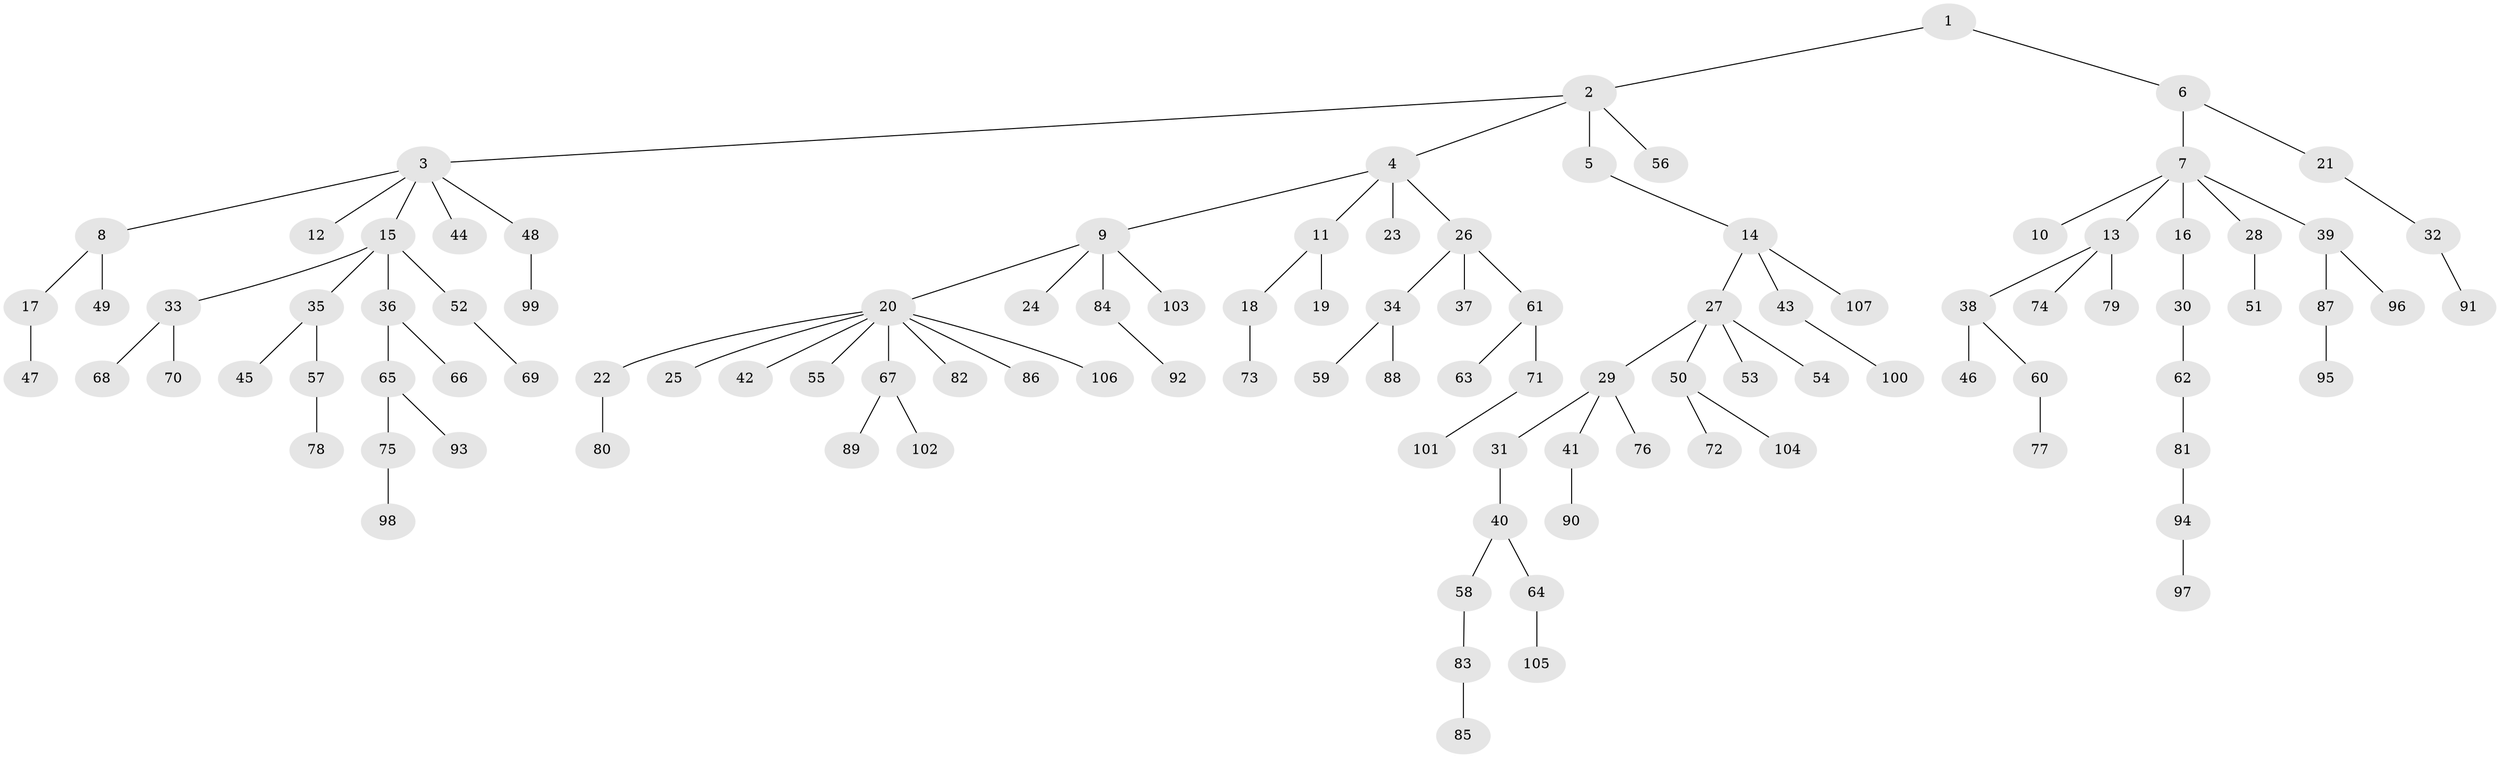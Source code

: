 // coarse degree distribution, {2: 0.2, 5: 0.02857142857142857, 7: 0.014285714285714285, 8: 0.02857142857142857, 3: 0.07142857142857142, 6: 0.02857142857142857, 1: 0.6, 4: 0.02857142857142857}
// Generated by graph-tools (version 1.1) at 2025/24/03/03/25 07:24:06]
// undirected, 107 vertices, 106 edges
graph export_dot {
graph [start="1"]
  node [color=gray90,style=filled];
  1;
  2;
  3;
  4;
  5;
  6;
  7;
  8;
  9;
  10;
  11;
  12;
  13;
  14;
  15;
  16;
  17;
  18;
  19;
  20;
  21;
  22;
  23;
  24;
  25;
  26;
  27;
  28;
  29;
  30;
  31;
  32;
  33;
  34;
  35;
  36;
  37;
  38;
  39;
  40;
  41;
  42;
  43;
  44;
  45;
  46;
  47;
  48;
  49;
  50;
  51;
  52;
  53;
  54;
  55;
  56;
  57;
  58;
  59;
  60;
  61;
  62;
  63;
  64;
  65;
  66;
  67;
  68;
  69;
  70;
  71;
  72;
  73;
  74;
  75;
  76;
  77;
  78;
  79;
  80;
  81;
  82;
  83;
  84;
  85;
  86;
  87;
  88;
  89;
  90;
  91;
  92;
  93;
  94;
  95;
  96;
  97;
  98;
  99;
  100;
  101;
  102;
  103;
  104;
  105;
  106;
  107;
  1 -- 2;
  1 -- 6;
  2 -- 3;
  2 -- 4;
  2 -- 5;
  2 -- 56;
  3 -- 8;
  3 -- 12;
  3 -- 15;
  3 -- 44;
  3 -- 48;
  4 -- 9;
  4 -- 11;
  4 -- 23;
  4 -- 26;
  5 -- 14;
  6 -- 7;
  6 -- 21;
  7 -- 10;
  7 -- 13;
  7 -- 16;
  7 -- 28;
  7 -- 39;
  8 -- 17;
  8 -- 49;
  9 -- 20;
  9 -- 24;
  9 -- 84;
  9 -- 103;
  11 -- 18;
  11 -- 19;
  13 -- 38;
  13 -- 74;
  13 -- 79;
  14 -- 27;
  14 -- 43;
  14 -- 107;
  15 -- 33;
  15 -- 35;
  15 -- 36;
  15 -- 52;
  16 -- 30;
  17 -- 47;
  18 -- 73;
  20 -- 22;
  20 -- 25;
  20 -- 42;
  20 -- 55;
  20 -- 67;
  20 -- 82;
  20 -- 86;
  20 -- 106;
  21 -- 32;
  22 -- 80;
  26 -- 34;
  26 -- 37;
  26 -- 61;
  27 -- 29;
  27 -- 50;
  27 -- 53;
  27 -- 54;
  28 -- 51;
  29 -- 31;
  29 -- 41;
  29 -- 76;
  30 -- 62;
  31 -- 40;
  32 -- 91;
  33 -- 68;
  33 -- 70;
  34 -- 59;
  34 -- 88;
  35 -- 45;
  35 -- 57;
  36 -- 65;
  36 -- 66;
  38 -- 46;
  38 -- 60;
  39 -- 87;
  39 -- 96;
  40 -- 58;
  40 -- 64;
  41 -- 90;
  43 -- 100;
  48 -- 99;
  50 -- 72;
  50 -- 104;
  52 -- 69;
  57 -- 78;
  58 -- 83;
  60 -- 77;
  61 -- 63;
  61 -- 71;
  62 -- 81;
  64 -- 105;
  65 -- 75;
  65 -- 93;
  67 -- 89;
  67 -- 102;
  71 -- 101;
  75 -- 98;
  81 -- 94;
  83 -- 85;
  84 -- 92;
  87 -- 95;
  94 -- 97;
}

